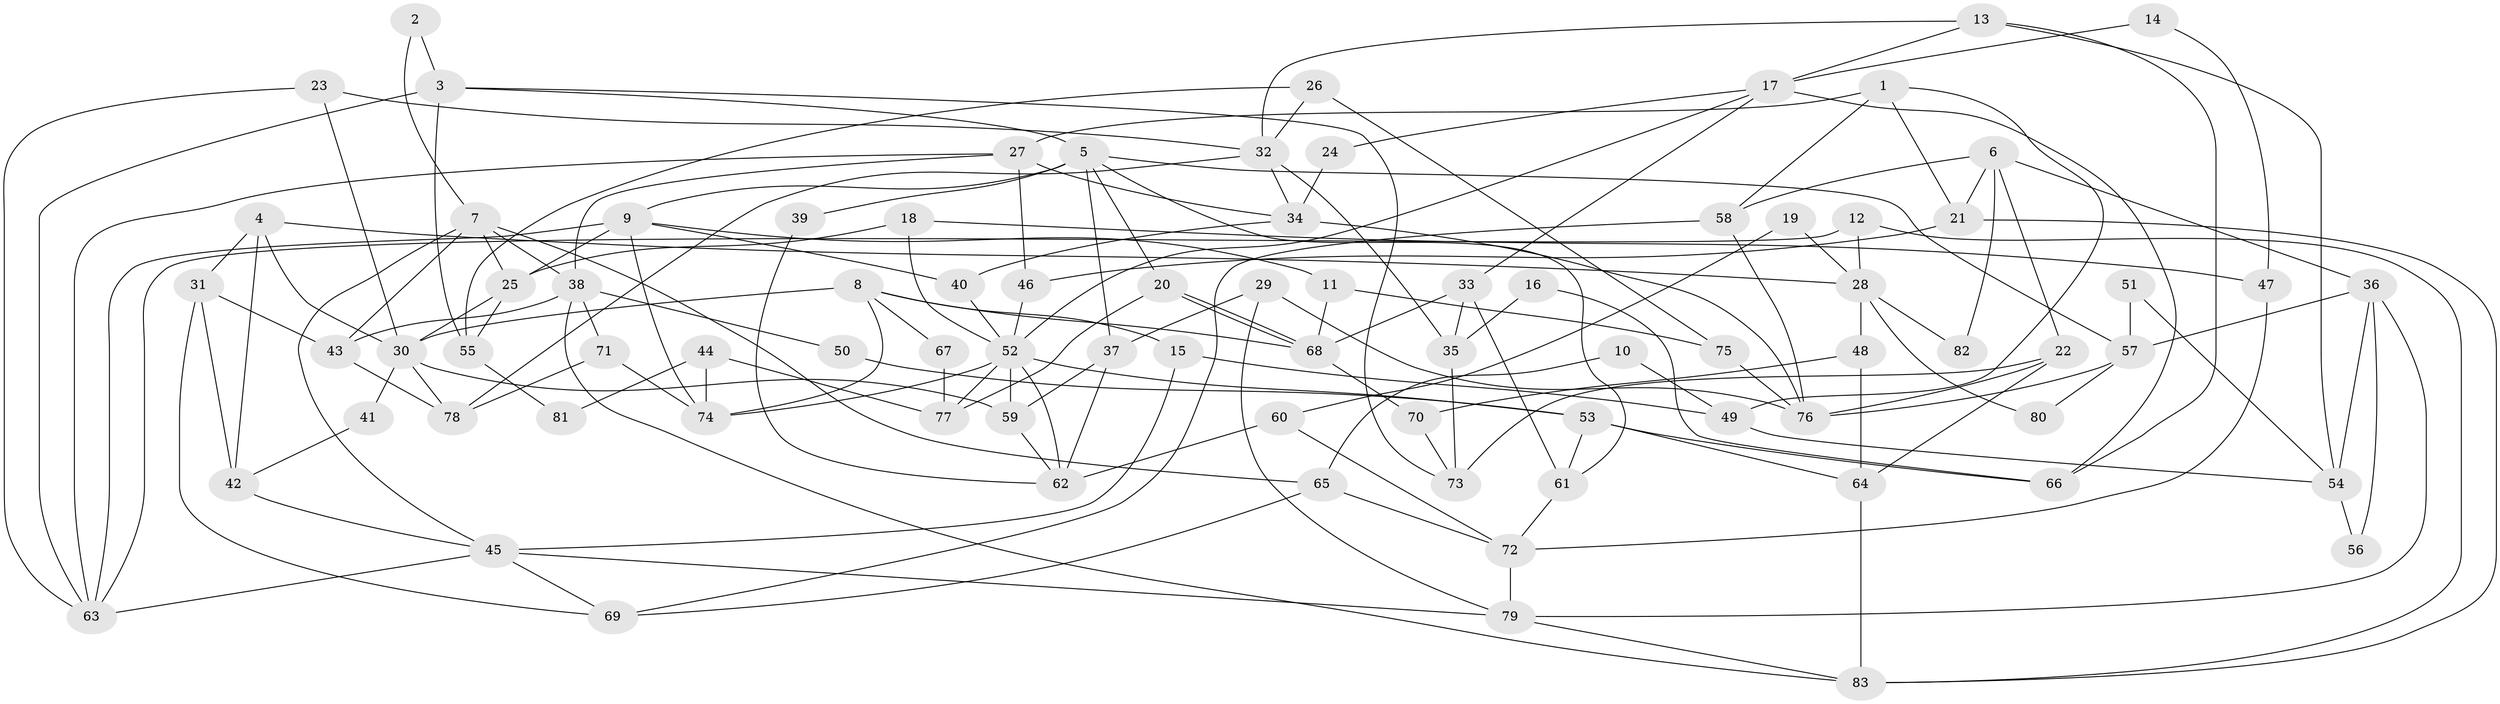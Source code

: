 // Generated by graph-tools (version 1.1) at 2025/50/03/09/25 03:50:05]
// undirected, 83 vertices, 166 edges
graph export_dot {
graph [start="1"]
  node [color=gray90,style=filled];
  1;
  2;
  3;
  4;
  5;
  6;
  7;
  8;
  9;
  10;
  11;
  12;
  13;
  14;
  15;
  16;
  17;
  18;
  19;
  20;
  21;
  22;
  23;
  24;
  25;
  26;
  27;
  28;
  29;
  30;
  31;
  32;
  33;
  34;
  35;
  36;
  37;
  38;
  39;
  40;
  41;
  42;
  43;
  44;
  45;
  46;
  47;
  48;
  49;
  50;
  51;
  52;
  53;
  54;
  55;
  56;
  57;
  58;
  59;
  60;
  61;
  62;
  63;
  64;
  65;
  66;
  67;
  68;
  69;
  70;
  71;
  72;
  73;
  74;
  75;
  76;
  77;
  78;
  79;
  80;
  81;
  82;
  83;
  1 -- 21;
  1 -- 58;
  1 -- 27;
  1 -- 49;
  2 -- 7;
  2 -- 3;
  3 -- 63;
  3 -- 73;
  3 -- 5;
  3 -- 55;
  4 -- 31;
  4 -- 30;
  4 -- 28;
  4 -- 42;
  5 -- 9;
  5 -- 20;
  5 -- 37;
  5 -- 39;
  5 -- 57;
  5 -- 61;
  6 -- 21;
  6 -- 58;
  6 -- 22;
  6 -- 36;
  6 -- 82;
  7 -- 25;
  7 -- 45;
  7 -- 38;
  7 -- 43;
  7 -- 65;
  8 -- 68;
  8 -- 15;
  8 -- 30;
  8 -- 67;
  8 -- 74;
  9 -- 63;
  9 -- 74;
  9 -- 11;
  9 -- 25;
  9 -- 40;
  10 -- 49;
  10 -- 65;
  11 -- 75;
  11 -- 68;
  12 -- 63;
  12 -- 28;
  12 -- 83;
  13 -- 32;
  13 -- 17;
  13 -- 54;
  13 -- 66;
  14 -- 47;
  14 -- 17;
  15 -- 49;
  15 -- 45;
  16 -- 66;
  16 -- 35;
  17 -- 52;
  17 -- 33;
  17 -- 24;
  17 -- 66;
  18 -- 25;
  18 -- 52;
  18 -- 47;
  19 -- 28;
  19 -- 60;
  20 -- 68;
  20 -- 68;
  20 -- 77;
  21 -- 46;
  21 -- 83;
  22 -- 64;
  22 -- 73;
  22 -- 76;
  23 -- 30;
  23 -- 32;
  23 -- 63;
  24 -- 34;
  25 -- 30;
  25 -- 55;
  26 -- 55;
  26 -- 32;
  26 -- 75;
  27 -- 38;
  27 -- 34;
  27 -- 46;
  27 -- 63;
  28 -- 48;
  28 -- 80;
  28 -- 82;
  29 -- 76;
  29 -- 37;
  29 -- 79;
  30 -- 59;
  30 -- 41;
  30 -- 78;
  31 -- 43;
  31 -- 42;
  31 -- 69;
  32 -- 34;
  32 -- 78;
  32 -- 35;
  33 -- 68;
  33 -- 61;
  33 -- 35;
  34 -- 40;
  34 -- 76;
  35 -- 73;
  36 -- 57;
  36 -- 54;
  36 -- 56;
  36 -- 79;
  37 -- 59;
  37 -- 62;
  38 -- 83;
  38 -- 43;
  38 -- 50;
  38 -- 71;
  39 -- 62;
  40 -- 52;
  41 -- 42;
  42 -- 45;
  43 -- 78;
  44 -- 77;
  44 -- 74;
  44 -- 81;
  45 -- 63;
  45 -- 79;
  45 -- 69;
  46 -- 52;
  47 -- 72;
  48 -- 70;
  48 -- 64;
  49 -- 54;
  50 -- 53;
  51 -- 54;
  51 -- 57;
  52 -- 74;
  52 -- 53;
  52 -- 59;
  52 -- 62;
  52 -- 77;
  53 -- 61;
  53 -- 66;
  53 -- 64;
  54 -- 56;
  55 -- 81;
  57 -- 76;
  57 -- 80;
  58 -- 69;
  58 -- 76;
  59 -- 62;
  60 -- 62;
  60 -- 72;
  61 -- 72;
  64 -- 83;
  65 -- 69;
  65 -- 72;
  67 -- 77;
  68 -- 70;
  70 -- 73;
  71 -- 78;
  71 -- 74;
  72 -- 79;
  75 -- 76;
  79 -- 83;
}
